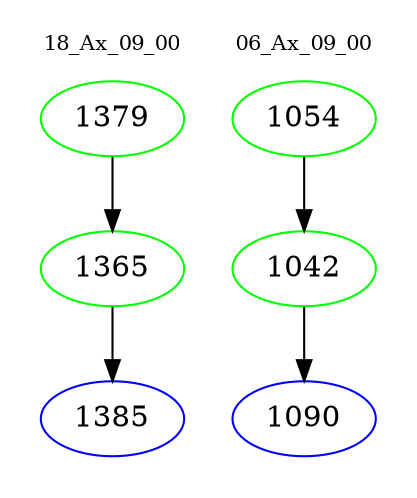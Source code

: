 digraph{
subgraph cluster_0 {
color = white
label = "18_Ax_09_00";
fontsize=10;
T0_1379 [label="1379", color="green"]
T0_1379 -> T0_1365 [color="black"]
T0_1365 [label="1365", color="green"]
T0_1365 -> T0_1385 [color="black"]
T0_1385 [label="1385", color="blue"]
}
subgraph cluster_1 {
color = white
label = "06_Ax_09_00";
fontsize=10;
T1_1054 [label="1054", color="green"]
T1_1054 -> T1_1042 [color="black"]
T1_1042 [label="1042", color="green"]
T1_1042 -> T1_1090 [color="black"]
T1_1090 [label="1090", color="blue"]
}
}
